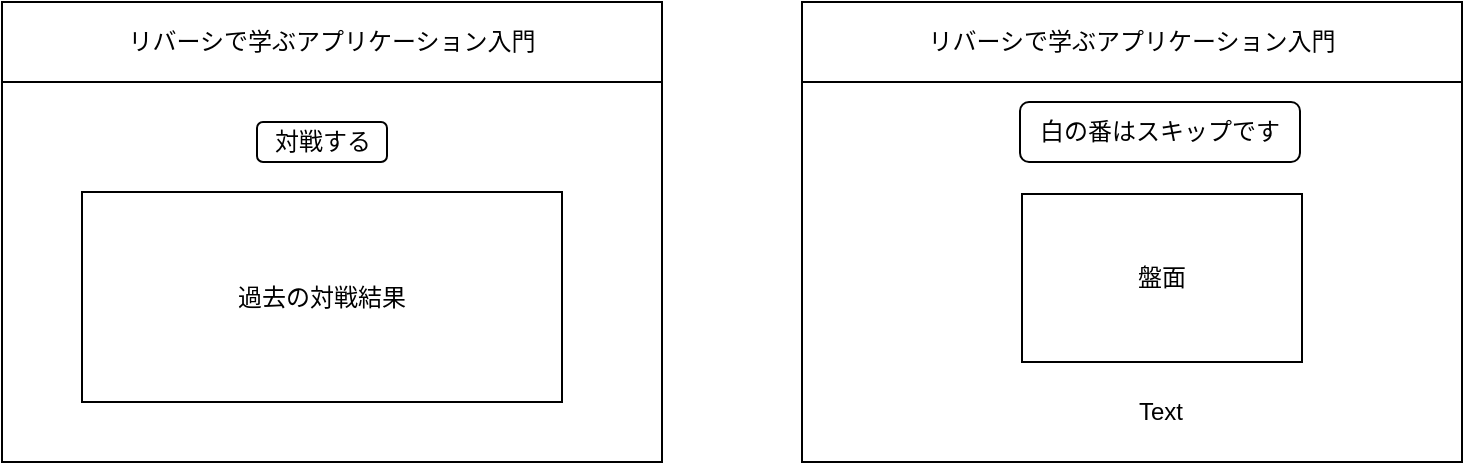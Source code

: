 <mxfile>
    <diagram id="nDO5ZZvVk3PS7ceOJj97" name="ページ1">
        <mxGraphModel dx="465" dy="415" grid="1" gridSize="10" guides="1" tooltips="1" connect="1" arrows="1" fold="1" page="1" pageScale="1" pageWidth="827" pageHeight="1169" math="0" shadow="0">
            <root>
                <mxCell id="0"/>
                <mxCell id="1" parent="0"/>
                <mxCell id="2" value="" style="rounded=0;whiteSpace=wrap;html=1;fillColor=none;" vertex="1" parent="1">
                    <mxGeometry x="80" y="40" width="330" height="230" as="geometry"/>
                </mxCell>
                <mxCell id="3" value="リバーシで学ぶアプリケーション入門" style="rounded=0;whiteSpace=wrap;html=1;fillColor=none;" vertex="1" parent="1">
                    <mxGeometry x="80" y="40" width="330" height="40" as="geometry"/>
                </mxCell>
                <mxCell id="5" value="対戦する" style="rounded=1;whiteSpace=wrap;html=1;fillColor=none;" vertex="1" parent="1">
                    <mxGeometry x="207.5" y="100" width="65" height="20" as="geometry"/>
                </mxCell>
                <mxCell id="6" value="過去の対戦結果" style="rounded=0;whiteSpace=wrap;html=1;fillColor=none;" vertex="1" parent="1">
                    <mxGeometry x="120" y="135" width="240" height="105" as="geometry"/>
                </mxCell>
                <mxCell id="7" value="" style="rounded=0;whiteSpace=wrap;html=1;fillColor=none;" vertex="1" parent="1">
                    <mxGeometry x="480" y="40" width="330" height="230" as="geometry"/>
                </mxCell>
                <mxCell id="8" value="リバーシで学ぶアプリケーション入門" style="rounded=0;whiteSpace=wrap;html=1;fillColor=none;" vertex="1" parent="1">
                    <mxGeometry x="480" y="40" width="330" height="40" as="geometry"/>
                </mxCell>
                <mxCell id="9" value="白の番はスキップです" style="rounded=1;whiteSpace=wrap;html=1;fillColor=none;" vertex="1" parent="1">
                    <mxGeometry x="589" y="90" width="140" height="30" as="geometry"/>
                </mxCell>
                <mxCell id="10" value="盤面" style="rounded=0;whiteSpace=wrap;html=1;fillColor=none;" vertex="1" parent="1">
                    <mxGeometry x="590" y="136" width="140" height="84" as="geometry"/>
                </mxCell>
                <mxCell id="12" value="Text" style="text;html=1;strokeColor=none;fillColor=none;align=center;verticalAlign=middle;whiteSpace=wrap;rounded=0;labelBackgroundColor=#ffffff;" vertex="1" parent="1">
                    <mxGeometry x="589" y="230" width="141" height="30" as="geometry"/>
                </mxCell>
            </root>
        </mxGraphModel>
    </diagram>
</mxfile>
